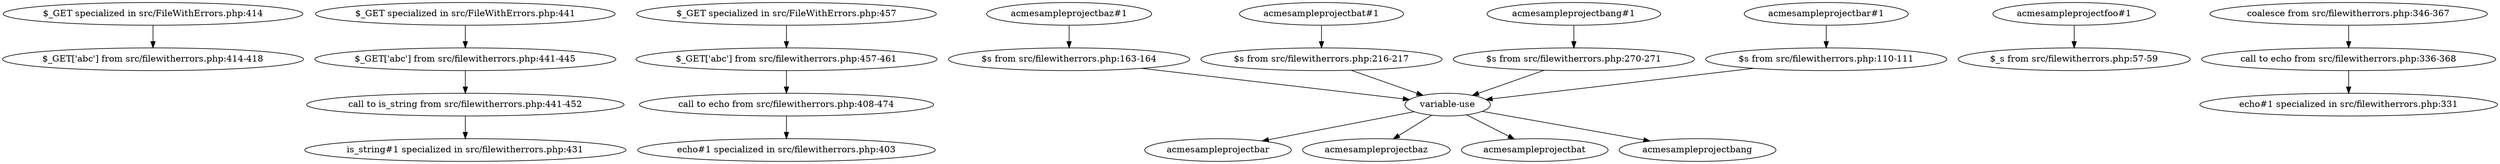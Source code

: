 digraph Taints {
	"$_GET specialized in src/FileWithErrors.php:414" -> "$_GET['abc'] from src/filewitherrors.php:414-418"
	"$_GET specialized in src/FileWithErrors.php:441" -> "$_GET['abc'] from src/filewitherrors.php:441-445"
	"$_GET specialized in src/FileWithErrors.php:457" -> "$_GET['abc'] from src/filewitherrors.php:457-461"
	"$_GET['abc'] from src/filewitherrors.php:441-445" -> "call to is_string from src/filewitherrors.php:441-452"
	"$_GET['abc'] from src/filewitherrors.php:457-461" -> "call to echo from src/filewitherrors.php:408-474"
	"$s from src/filewitherrors.php:110-111" -> "variable-use" -> "acme\sampleproject\bar"
	"$s from src/filewitherrors.php:163-164" -> "variable-use" -> "acme\sampleproject\baz"
	"$s from src/filewitherrors.php:216-217" -> "variable-use" -> "acme\sampleproject\bat"
	"$s from src/filewitherrors.php:270-271" -> "variable-use" -> "acme\sampleproject\bang"
	"acme\sampleproject\bang#1" -> "$s from src/filewitherrors.php:270-271"
	"acme\sampleproject\bar#1" -> "$s from src/filewitherrors.php:110-111"
	"acme\sampleproject\bat#1" -> "$s from src/filewitherrors.php:216-217"
	"acme\sampleproject\baz#1" -> "$s from src/filewitherrors.php:163-164"
	"acme\sampleproject\foo#1" -> "$_s from src/filewitherrors.php:57-59"
	"call to echo from src/filewitherrors.php:336-368" -> "echo#1 specialized in src/filewitherrors.php:331"
	"call to echo from src/filewitherrors.php:408-474" -> "echo#1 specialized in src/filewitherrors.php:403"
	"call to is_string from src/filewitherrors.php:441-452" -> "is_string#1 specialized in src/filewitherrors.php:431"
	"coalesce from src/filewitherrors.php:346-367" -> "call to echo from src/filewitherrors.php:336-368"
}

